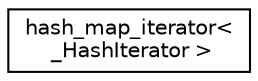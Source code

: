 digraph "Graphical Class Hierarchy"
{
  edge [fontname="Helvetica",fontsize="10",labelfontname="Helvetica",labelfontsize="10"];
  node [fontname="Helvetica",fontsize="10",shape=record];
  rankdir="LR";
  Node1 [label="hash_map_iterator\<\l _HashIterator \>",height=0.2,width=0.4,color="black", fillcolor="white", style="filled",URL="$classhash__map__iterator.html"];
}
